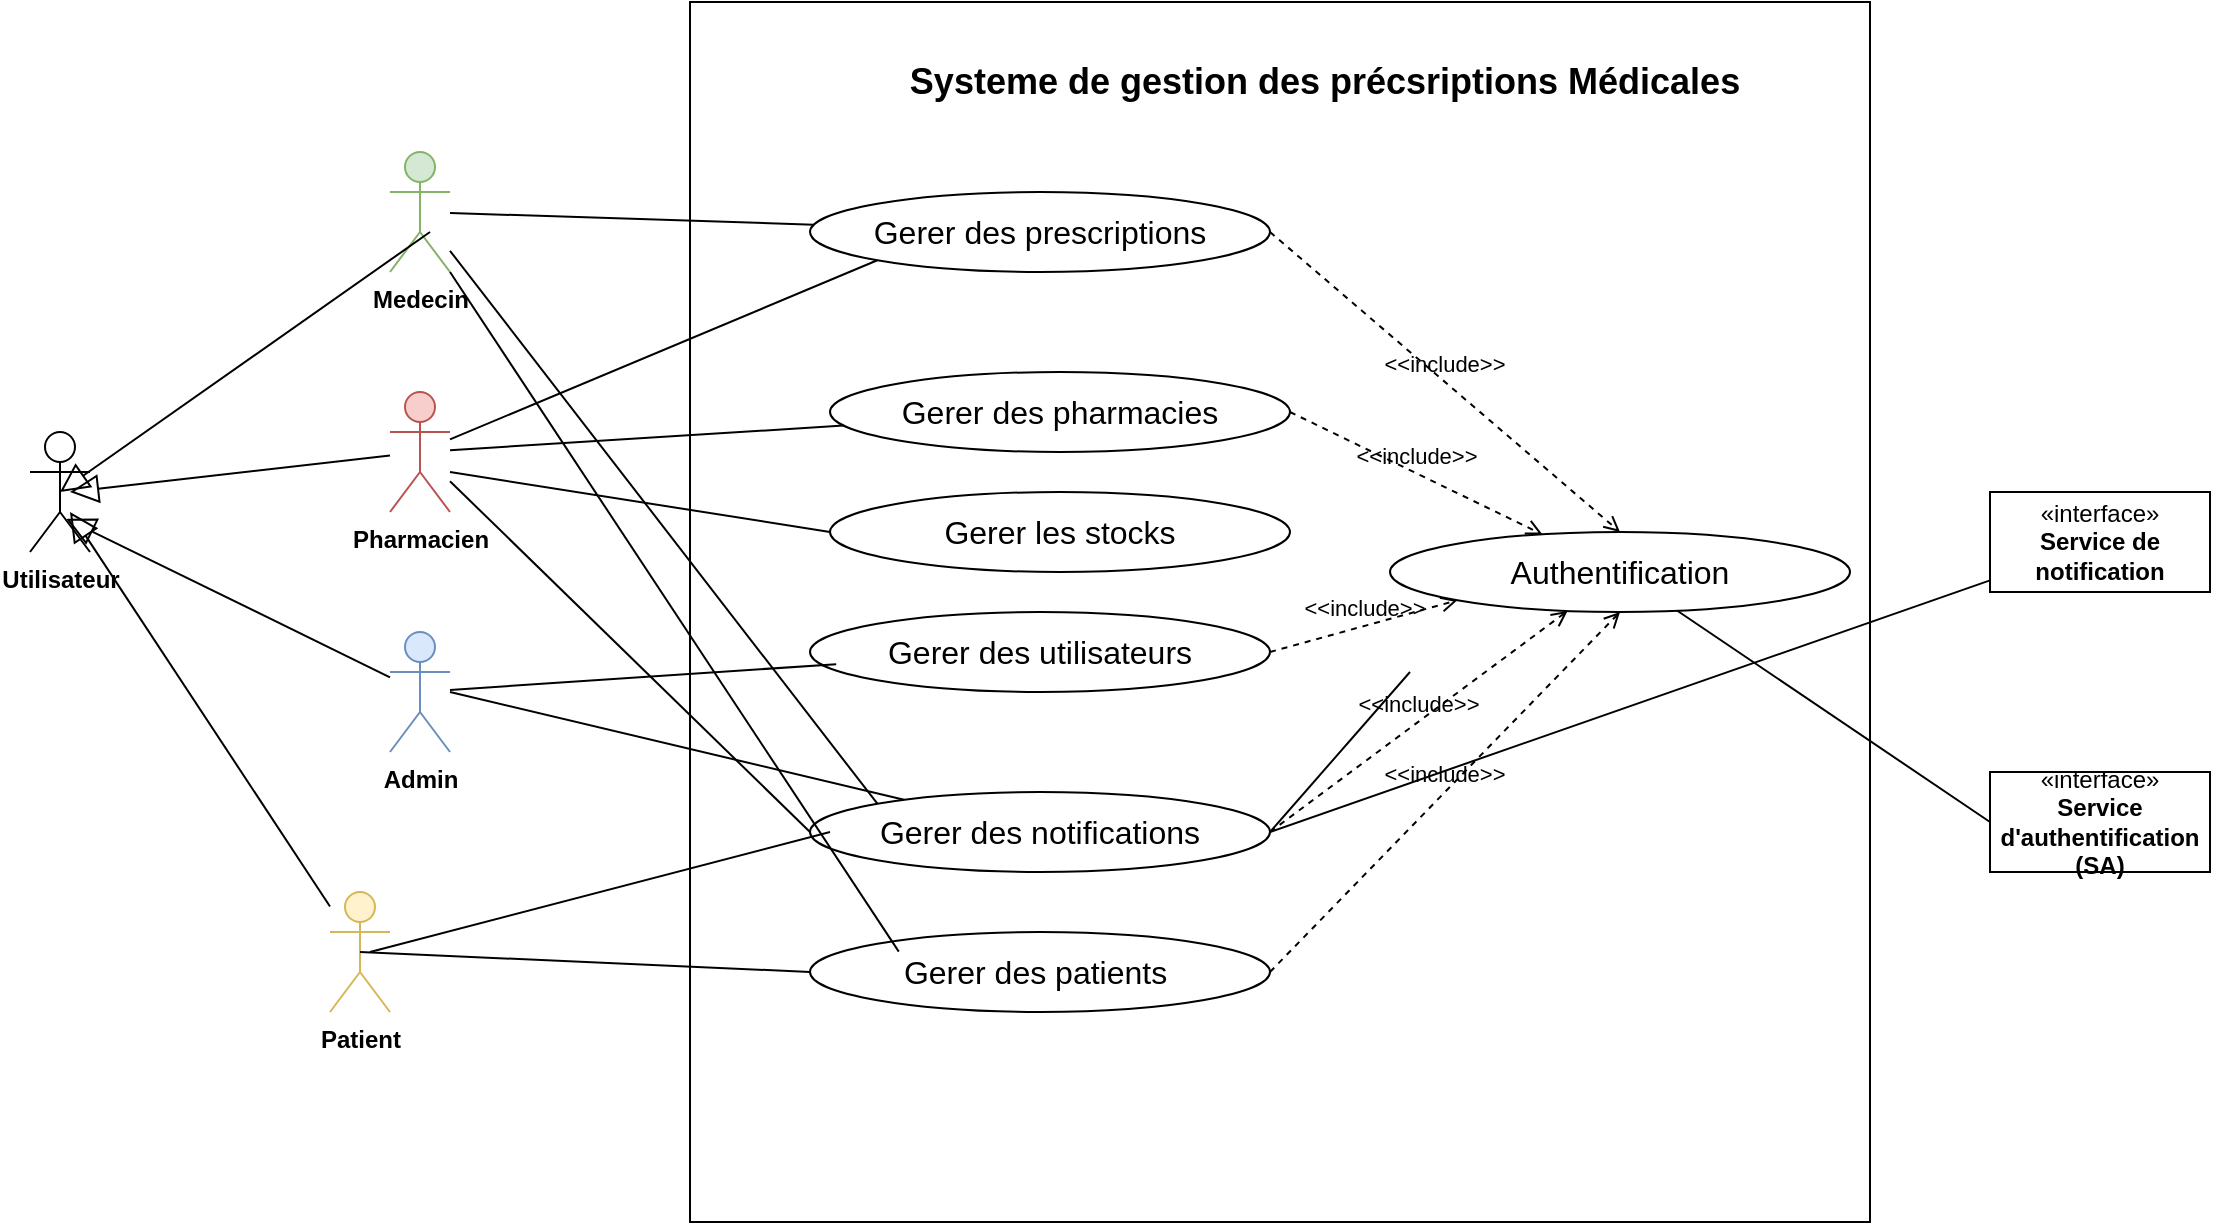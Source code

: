 <mxfile version="26.0.16">
  <diagram name="Page-1" id="u_Z78-zBwKize9A98fTc">
    <mxGraphModel dx="1497" dy="701" grid="1" gridSize="10" guides="1" tooltips="1" connect="1" arrows="1" fold="1" page="1" pageScale="1" pageWidth="4681" pageHeight="3300" math="0" shadow="0">
      <root>
        <mxCell id="0" />
        <mxCell id="1" parent="0" />
        <mxCell id="8F5OMPCy04fyyseZWVCi-2" value="" style="html=1;whiteSpace=wrap;" parent="1" vertex="1">
          <mxGeometry x="400" y="45" width="590" height="610" as="geometry" />
        </mxCell>
        <mxCell id="8F5OMPCy04fyyseZWVCi-3" value="&lt;b&gt;&lt;font style=&quot;font-size: 18px;&quot;&gt;Systeme de gestion des précsriptions Médicales&amp;nbsp;&lt;/font&gt;&lt;/b&gt;" style="text;html=1;align=center;verticalAlign=middle;whiteSpace=wrap;rounded=0;" parent="1" vertex="1">
          <mxGeometry x="500" y="70" width="440" height="30" as="geometry" />
        </mxCell>
        <mxCell id="8F5OMPCy04fyyseZWVCi-4" value="&lt;b&gt;Medecin&lt;/b&gt;" style="shape=umlActor;verticalLabelPosition=bottom;verticalAlign=top;html=1;outlineConnect=0;fillColor=#d5e8d4;strokeColor=#82b366;" parent="1" vertex="1">
          <mxGeometry x="250" y="120" width="30" height="60" as="geometry" />
        </mxCell>
        <mxCell id="8F5OMPCy04fyyseZWVCi-5" value="&lt;b&gt;Pharmacien&lt;/b&gt;" style="shape=umlActor;verticalLabelPosition=bottom;verticalAlign=top;html=1;outlineConnect=0;fillColor=#f8cecc;strokeColor=#b85450;" parent="1" vertex="1">
          <mxGeometry x="250" y="240" width="30" height="60" as="geometry" />
        </mxCell>
        <mxCell id="8F5OMPCy04fyyseZWVCi-6" value="&lt;b&gt;Patient&lt;/b&gt;" style="shape=umlActor;verticalLabelPosition=bottom;verticalAlign=top;html=1;outlineConnect=0;fillColor=#fff2cc;strokeColor=#d6b656;" parent="1" vertex="1">
          <mxGeometry x="220" y="490" width="30" height="60" as="geometry" />
        </mxCell>
        <mxCell id="8F5OMPCy04fyyseZWVCi-10" value="«interface»&lt;br&gt;&lt;b&gt;Service de notification&lt;/b&gt;" style="html=1;whiteSpace=wrap;" parent="1" vertex="1">
          <mxGeometry x="1050" y="290" width="110" height="50" as="geometry" />
        </mxCell>
        <mxCell id="8F5OMPCy04fyyseZWVCi-11" value="&lt;font style=&quot;font-size: 16px;&quot;&gt;Gerer des prescriptions&lt;/font&gt;" style="ellipse;whiteSpace=wrap;html=1;align=center;" parent="1" vertex="1">
          <mxGeometry x="460" y="140" width="230" height="40" as="geometry" />
        </mxCell>
        <mxCell id="8F5OMPCy04fyyseZWVCi-12" value="&lt;span style=&quot;font-size: 16px;&quot;&gt;Gerer des pha&lt;/span&gt;&lt;span style=&quot;text-wrap-mode: nowrap; color: rgba(0, 0, 0, 0); font-family: monospace; font-size: 0px; text-align: start;&quot;&gt;%3CmxGraphModel%3E%3Croot%3E%3CmxCell%20id%3D%220%22%2F%3E%3CmxCell%20id%3D%221%22%20parent%3D%220%22%2F%3E%3CmxCell%20id%3D%222%22%20value%3D%22%26lt%3Bfont%20style%3D%26quot%3Bfont-size%3A%2016px%3B%26quot%3B%26gt%3BGestion%20des%20prescriptions%26lt%3B%2Ffont%26gt%3B%22%20style%3D%22ellipse%3BwhiteSpace%3Dwrap%3Bhtml%3D1%3Balign%3Dcenter%3B%22%20vertex%3D%221%22%20parent%3D%221%22%3E%3CmxGeometry%20x%3D%22420%22%20y%3D%22190%22%20width%3D%22230%22%20height%3D%2240%22%20as%3D%22geometry%22%2F%3E%3C%2FmxCell%3E%3C%2Froot%3E%3C%2FmxGraphModel%3E&lt;/span&gt;&lt;span style=&quot;font-size: 16px;&quot;&gt;rmacies&lt;/span&gt;" style="ellipse;whiteSpace=wrap;html=1;align=center;" parent="1" vertex="1">
          <mxGeometry x="470" y="230" width="230" height="40" as="geometry" />
        </mxCell>
        <mxCell id="8F5OMPCy04fyyseZWVCi-13" value="&lt;span style=&quot;font-size: 16px;&quot;&gt;Gerer des utilisateurs&lt;/span&gt;" style="ellipse;whiteSpace=wrap;html=1;align=center;" parent="1" vertex="1">
          <mxGeometry x="460" y="350" width="230" height="40" as="geometry" />
        </mxCell>
        <mxCell id="8F5OMPCy04fyyseZWVCi-14" value="&lt;span style=&quot;font-size: 16px;&quot;&gt;Gerer des notifications&lt;/span&gt;" style="ellipse;whiteSpace=wrap;html=1;align=center;" parent="1" vertex="1">
          <mxGeometry x="460" y="440" width="230" height="40" as="geometry" />
        </mxCell>
        <mxCell id="8F5OMPCy04fyyseZWVCi-15" value="&lt;span style=&quot;font-size: 16px;&quot;&gt;Gerer des patients&amp;nbsp;&lt;/span&gt;" style="ellipse;whiteSpace=wrap;html=1;align=center;" parent="1" vertex="1">
          <mxGeometry x="460" y="510" width="230" height="40" as="geometry" />
        </mxCell>
        <mxCell id="8F5OMPCy04fyyseZWVCi-16" value="&lt;span style=&quot;font-size: 16px;&quot;&gt;Authentification&lt;/span&gt;" style="ellipse;whiteSpace=wrap;html=1;align=center;" parent="1" vertex="1">
          <mxGeometry x="750" y="310" width="230" height="40" as="geometry" />
        </mxCell>
        <mxCell id="8F5OMPCy04fyyseZWVCi-18" value="«interface»&lt;br&gt;&lt;b&gt;Service d&#39;authentification (SA)&lt;/b&gt;" style="html=1;whiteSpace=wrap;" parent="1" vertex="1">
          <mxGeometry x="1050" y="430" width="110" height="50" as="geometry" />
        </mxCell>
        <mxCell id="8F5OMPCy04fyyseZWVCi-22" value="&lt;b&gt;Admin&lt;/b&gt;" style="shape=umlActor;verticalLabelPosition=bottom;verticalAlign=top;html=1;outlineConnect=0;fillColor=#dae8fc;strokeColor=#6c8ebf;" parent="1" vertex="1">
          <mxGeometry x="250" y="360" width="30" height="60" as="geometry" />
        </mxCell>
        <mxCell id="8F5OMPCy04fyyseZWVCi-48" value="" style="endArrow=none;html=1;rounded=0;" parent="1" source="8F5OMPCy04fyyseZWVCi-4" target="8F5OMPCy04fyyseZWVCi-11" edge="1">
          <mxGeometry width="50" height="50" relative="1" as="geometry">
            <mxPoint x="570" y="420" as="sourcePoint" />
            <mxPoint x="620" y="370" as="targetPoint" />
          </mxGeometry>
        </mxCell>
        <mxCell id="8F5OMPCy04fyyseZWVCi-50" value="" style="endArrow=none;html=1;rounded=0;entryX=0;entryY=1;entryDx=0;entryDy=0;" parent="1" source="8F5OMPCy04fyyseZWVCi-5" target="8F5OMPCy04fyyseZWVCi-11" edge="1">
          <mxGeometry width="50" height="50" relative="1" as="geometry">
            <mxPoint x="570" y="420" as="sourcePoint" />
            <mxPoint x="620" y="370" as="targetPoint" />
          </mxGeometry>
        </mxCell>
        <mxCell id="8F5OMPCy04fyyseZWVCi-51" value="" style="endArrow=none;html=1;rounded=0;" parent="1" source="8F5OMPCy04fyyseZWVCi-5" target="8F5OMPCy04fyyseZWVCi-12" edge="1">
          <mxGeometry width="50" height="50" relative="1" as="geometry">
            <mxPoint x="270" y="320" as="sourcePoint" />
            <mxPoint x="320" y="270" as="targetPoint" />
          </mxGeometry>
        </mxCell>
        <mxCell id="8F5OMPCy04fyyseZWVCi-52" value="" style="endArrow=none;html=1;rounded=0;entryX=0.057;entryY=0.652;entryDx=0;entryDy=0;entryPerimeter=0;" parent="1" source="8F5OMPCy04fyyseZWVCi-22" target="8F5OMPCy04fyyseZWVCi-13" edge="1">
          <mxGeometry width="50" height="50" relative="1" as="geometry">
            <mxPoint x="570" y="420" as="sourcePoint" />
            <mxPoint x="620" y="370" as="targetPoint" />
          </mxGeometry>
        </mxCell>
        <mxCell id="8F5OMPCy04fyyseZWVCi-53" value="" style="endArrow=none;html=1;rounded=0;" parent="1" target="8F5OMPCy04fyyseZWVCi-14" edge="1">
          <mxGeometry width="50" height="50" relative="1" as="geometry">
            <mxPoint x="280" y="390" as="sourcePoint" />
            <mxPoint x="620" y="370" as="targetPoint" />
          </mxGeometry>
        </mxCell>
        <mxCell id="8F5OMPCy04fyyseZWVCi-54" value="" style="endArrow=none;html=1;rounded=0;exitX=0.5;exitY=0.5;exitDx=0;exitDy=0;exitPerimeter=0;entryX=0;entryY=0.5;entryDx=0;entryDy=0;" parent="1" source="8F5OMPCy04fyyseZWVCi-6" target="8F5OMPCy04fyyseZWVCi-15" edge="1">
          <mxGeometry width="50" height="50" relative="1" as="geometry">
            <mxPoint x="290" y="520" as="sourcePoint" />
            <mxPoint x="340" y="470" as="targetPoint" />
          </mxGeometry>
        </mxCell>
        <mxCell id="8F5OMPCy04fyyseZWVCi-55" value="" style="endArrow=none;html=1;rounded=0;exitX=1;exitY=1;exitDx=0;exitDy=0;exitPerimeter=0;entryX=0.193;entryY=0.245;entryDx=0;entryDy=0;entryPerimeter=0;" parent="1" source="8F5OMPCy04fyyseZWVCi-4" target="8F5OMPCy04fyyseZWVCi-15" edge="1">
          <mxGeometry width="50" height="50" relative="1" as="geometry">
            <mxPoint x="570" y="420" as="sourcePoint" />
            <mxPoint x="620" y="370" as="targetPoint" />
          </mxGeometry>
        </mxCell>
        <mxCell id="8F5OMPCy04fyyseZWVCi-56" value="&amp;lt;&amp;lt;include&amp;gt;&amp;gt;" style="edgeStyle=none;html=1;endArrow=open;verticalAlign=bottom;dashed=1;labelBackgroundColor=none;rounded=0;exitX=1;exitY=0.5;exitDx=0;exitDy=0;entryX=0.5;entryY=0;entryDx=0;entryDy=0;" parent="1" source="8F5OMPCy04fyyseZWVCi-11" target="8F5OMPCy04fyyseZWVCi-16" edge="1">
          <mxGeometry width="160" relative="1" as="geometry">
            <mxPoint x="510" y="330" as="sourcePoint" />
            <mxPoint x="670" y="330" as="targetPoint" />
          </mxGeometry>
        </mxCell>
        <mxCell id="8F5OMPCy04fyyseZWVCi-57" value="&amp;lt;&amp;lt;include&amp;gt;&amp;gt;" style="edgeStyle=none;html=1;endArrow=open;verticalAlign=bottom;dashed=1;labelBackgroundColor=none;rounded=0;exitX=1;exitY=0.5;exitDx=0;exitDy=0;" parent="1" source="8F5OMPCy04fyyseZWVCi-12" target="8F5OMPCy04fyyseZWVCi-16" edge="1">
          <mxGeometry width="160" relative="1" as="geometry">
            <mxPoint x="510" y="380" as="sourcePoint" />
            <mxPoint x="670" y="380" as="targetPoint" />
          </mxGeometry>
        </mxCell>
        <mxCell id="8F5OMPCy04fyyseZWVCi-58" value="&amp;lt;&amp;lt;include&amp;gt;&amp;gt;" style="edgeStyle=none;html=1;endArrow=open;verticalAlign=bottom;dashed=1;labelBackgroundColor=none;rounded=0;exitX=1;exitY=0.5;exitDx=0;exitDy=0;entryX=0;entryY=1;entryDx=0;entryDy=0;" parent="1" source="8F5OMPCy04fyyseZWVCi-13" target="8F5OMPCy04fyyseZWVCi-16" edge="1">
          <mxGeometry width="160" relative="1" as="geometry">
            <mxPoint x="510" y="380" as="sourcePoint" />
            <mxPoint x="670" y="380" as="targetPoint" />
          </mxGeometry>
        </mxCell>
        <mxCell id="8F5OMPCy04fyyseZWVCi-59" value="&amp;lt;&amp;lt;include&amp;gt;&amp;gt;" style="edgeStyle=none;html=1;endArrow=open;verticalAlign=bottom;dashed=1;labelBackgroundColor=none;rounded=0;exitX=1;exitY=0.5;exitDx=0;exitDy=0;" parent="1" source="8F5OMPCy04fyyseZWVCi-14" target="8F5OMPCy04fyyseZWVCi-16" edge="1">
          <mxGeometry width="160" relative="1" as="geometry">
            <mxPoint x="510" y="380" as="sourcePoint" />
            <mxPoint x="670" y="380" as="targetPoint" />
          </mxGeometry>
        </mxCell>
        <mxCell id="8F5OMPCy04fyyseZWVCi-60" value="&amp;lt;&amp;lt;include&amp;gt;&amp;gt;" style="edgeStyle=none;html=1;endArrow=open;verticalAlign=bottom;dashed=1;labelBackgroundColor=none;rounded=0;exitX=1;exitY=0.5;exitDx=0;exitDy=0;entryX=0.5;entryY=1;entryDx=0;entryDy=0;" parent="1" source="8F5OMPCy04fyyseZWVCi-15" target="8F5OMPCy04fyyseZWVCi-16" edge="1">
          <mxGeometry width="160" relative="1" as="geometry">
            <mxPoint x="510" y="380" as="sourcePoint" />
            <mxPoint x="670" y="380" as="targetPoint" />
          </mxGeometry>
        </mxCell>
        <mxCell id="8F5OMPCy04fyyseZWVCi-61" value="" style="edgeStyle=none;html=1;endArrow=none;verticalAlign=bottom;rounded=0;exitX=1;exitY=0.5;exitDx=0;exitDy=0;" parent="1" source="8F5OMPCy04fyyseZWVCi-14" target="8F5OMPCy04fyyseZWVCi-10" edge="1">
          <mxGeometry width="160" relative="1" as="geometry">
            <mxPoint x="600" y="380" as="sourcePoint" />
            <mxPoint x="760" y="380" as="targetPoint" />
          </mxGeometry>
        </mxCell>
        <mxCell id="8F5OMPCy04fyyseZWVCi-62" value="" style="edgeStyle=none;html=1;endArrow=none;verticalAlign=bottom;rounded=0;exitX=1;exitY=0.5;exitDx=0;exitDy=0;" parent="1" source="8F5OMPCy04fyyseZWVCi-14" edge="1">
          <mxGeometry width="160" relative="1" as="geometry">
            <mxPoint x="600" y="380" as="sourcePoint" />
            <mxPoint x="760" y="380" as="targetPoint" />
          </mxGeometry>
        </mxCell>
        <mxCell id="8F5OMPCy04fyyseZWVCi-63" value="" style="edgeStyle=none;html=1;endArrow=none;verticalAlign=bottom;rounded=0;entryX=0;entryY=0.5;entryDx=0;entryDy=0;" parent="1" source="8F5OMPCy04fyyseZWVCi-16" target="8F5OMPCy04fyyseZWVCi-18" edge="1">
          <mxGeometry width="160" relative="1" as="geometry">
            <mxPoint x="600" y="380" as="sourcePoint" />
            <mxPoint x="760" y="380" as="targetPoint" />
          </mxGeometry>
        </mxCell>
        <mxCell id="8F5OMPCy04fyyseZWVCi-64" value="&lt;b&gt;Utilisateur&lt;/b&gt;" style="shape=umlActor;verticalLabelPosition=bottom;verticalAlign=top;html=1;outlineConnect=0;" parent="1" vertex="1">
          <mxGeometry x="70" y="260" width="30" height="60" as="geometry" />
        </mxCell>
        <mxCell id="8F5OMPCy04fyyseZWVCi-69" value="" style="edgeStyle=none;html=1;endArrow=block;endFill=0;endSize=12;verticalAlign=bottom;rounded=0;entryX=0.5;entryY=0.5;entryDx=0;entryDy=0;entryPerimeter=0;" parent="1" target="8F5OMPCy04fyyseZWVCi-64" edge="1">
          <mxGeometry width="160" relative="1" as="geometry">
            <mxPoint x="270" y="160" as="sourcePoint" />
            <mxPoint x="530" y="350" as="targetPoint" />
          </mxGeometry>
        </mxCell>
        <mxCell id="8F5OMPCy04fyyseZWVCi-70" value="" style="edgeStyle=none;html=1;endArrow=block;endFill=0;endSize=12;verticalAlign=bottom;rounded=0;" parent="1" source="8F5OMPCy04fyyseZWVCi-5" edge="1">
          <mxGeometry width="160" relative="1" as="geometry">
            <mxPoint x="500" y="350" as="sourcePoint" />
            <mxPoint x="90" y="290" as="targetPoint" />
          </mxGeometry>
        </mxCell>
        <mxCell id="8F5OMPCy04fyyseZWVCi-72" value="" style="edgeStyle=none;html=1;endArrow=block;endFill=0;endSize=12;verticalAlign=bottom;rounded=0;entryX=0.606;entryY=0.724;entryDx=0;entryDy=0;entryPerimeter=0;" parent="1" source="8F5OMPCy04fyyseZWVCi-22" target="8F5OMPCy04fyyseZWVCi-64" edge="1">
          <mxGeometry width="160" relative="1" as="geometry">
            <mxPoint x="500" y="350" as="sourcePoint" />
            <mxPoint x="660" y="350" as="targetPoint" />
          </mxGeometry>
        </mxCell>
        <mxCell id="8F5OMPCy04fyyseZWVCi-73" value="" style="edgeStyle=none;html=1;endArrow=block;endFill=0;endSize=12;verticalAlign=bottom;rounded=0;" parent="1" source="8F5OMPCy04fyyseZWVCi-6" edge="1">
          <mxGeometry width="160" relative="1" as="geometry">
            <mxPoint x="500" y="350" as="sourcePoint" />
            <mxPoint x="90" y="300" as="targetPoint" />
          </mxGeometry>
        </mxCell>
        <mxCell id="8F5OMPCy04fyyseZWVCi-75" value="" style="edgeStyle=none;html=1;endArrow=none;verticalAlign=bottom;rounded=0;" parent="1" edge="1">
          <mxGeometry width="160" relative="1" as="geometry">
            <mxPoint x="240" y="520" as="sourcePoint" />
            <mxPoint x="470" y="460" as="targetPoint" />
          </mxGeometry>
        </mxCell>
        <mxCell id="8F5OMPCy04fyyseZWVCi-76" value="" style="edgeStyle=none;html=1;endArrow=none;verticalAlign=bottom;rounded=0;entryX=0;entryY=0.5;entryDx=0;entryDy=0;" parent="1" source="8F5OMPCy04fyyseZWVCi-5" target="8F5OMPCy04fyyseZWVCi-14" edge="1">
          <mxGeometry width="160" relative="1" as="geometry">
            <mxPoint x="550" y="360" as="sourcePoint" />
            <mxPoint x="710" y="360" as="targetPoint" />
          </mxGeometry>
        </mxCell>
        <mxCell id="8F5OMPCy04fyyseZWVCi-77" value="" style="edgeStyle=none;html=1;endArrow=none;verticalAlign=bottom;rounded=0;entryX=0;entryY=0;entryDx=0;entryDy=0;" parent="1" source="8F5OMPCy04fyyseZWVCi-4" target="8F5OMPCy04fyyseZWVCi-14" edge="1">
          <mxGeometry width="160" relative="1" as="geometry">
            <mxPoint x="550" y="360" as="sourcePoint" />
            <mxPoint x="710" y="360" as="targetPoint" />
          </mxGeometry>
        </mxCell>
        <mxCell id="_U2gOvGzeM_c92wB2_tV-1" value="&lt;span style=&quot;font-size: 16px;&quot;&gt;Gerer les stocks&lt;/span&gt;" style="ellipse;whiteSpace=wrap;html=1;align=center;" vertex="1" parent="1">
          <mxGeometry x="470" y="290" width="230" height="40" as="geometry" />
        </mxCell>
        <mxCell id="_U2gOvGzeM_c92wB2_tV-3" value="" style="endArrow=none;html=1;rounded=0;entryX=0;entryY=0.5;entryDx=0;entryDy=0;" edge="1" parent="1" target="_U2gOvGzeM_c92wB2_tV-1">
          <mxGeometry width="50" height="50" relative="1" as="geometry">
            <mxPoint x="280" y="280" as="sourcePoint" />
            <mxPoint x="760" y="390" as="targetPoint" />
          </mxGeometry>
        </mxCell>
      </root>
    </mxGraphModel>
  </diagram>
</mxfile>
